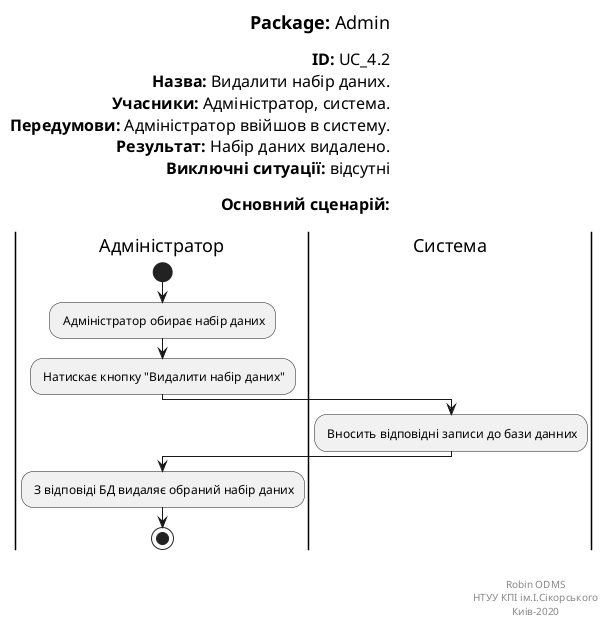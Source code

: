 @startuml
skinparam ArchimateBackgroundColor #ffffff
skinparam	shadowing false
skinparam Note {
	BackgroundColor #f85658
	FontColor #ffffff
}

left header
<font color=000 size=18><b>Package:</b> Admin

<font color=000 size=16><b>ID:</b> UC_4.2
<font color=000 size=16><b>Назва:</b> Видалити набір даних.
<font color=000 size=16><b>Учасники:</b> Адміністратор, система.
<font color=000 size=16><b>Передумови:</b> Адміністратор ввійшов в систему.
<font color=000 size=16><b>Результат:</b> Набір даних видалено.
<font color=000 size=16><b>Виключні ситуації:</b> відсутні

<font color=000 size=16><b>Основний сценарій:</b>

end header

|Адміністратор|
start
: Адміністратор обирає набір даних;
: Натискає кнопку "Видалити набір даних";

|Система|

: Вносить відповідні записи до бази данних;

|Адміністратор|

: З відповіді БД видаляє обраний набір даних;

stop;

right footer


Robin ODMS
НТУУ КПІ ім.І.Сікорського
Киів-2020
end footer
@enduml
